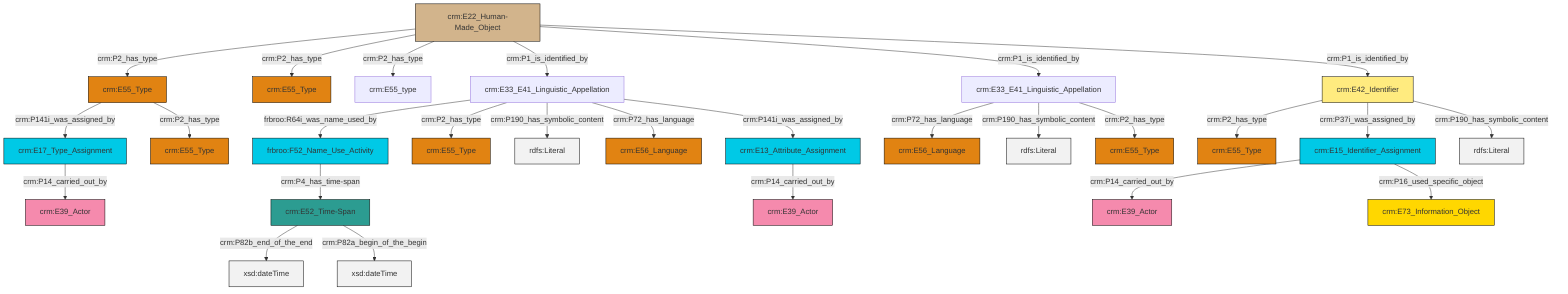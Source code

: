graph TD
classDef Literal fill:#f2f2f2,stroke:#000000;
classDef CRM_Entity fill:#FFFFFF,stroke:#000000;
classDef Temporal_Entity fill:#00C9E6, stroke:#000000;
classDef Type fill:#E18312, stroke:#000000;
classDef Time-Span fill:#2C9C91, stroke:#000000;
classDef Appellation fill:#FFEB7F, stroke:#000000;
classDef Place fill:#008836, stroke:#000000;
classDef Persistent_Item fill:#B266B2, stroke:#000000;
classDef Conceptual_Object fill:#FFD700, stroke:#000000;
classDef Physical_Thing fill:#D2B48C, stroke:#000000;
classDef Actor fill:#f58aad, stroke:#000000;
classDef PC_Classes fill:#4ce600, stroke:#000000;
classDef Multi fill:#cccccc,stroke:#000000;

2["crm:E42_Identifier"]:::Appellation -->|crm:P2_has_type| 3["crm:E55_Type"]:::Type
6["frbroo:F52_Name_Use_Activity"]:::Temporal_Entity -->|crm:P4_has_time-span| 7["crm:E52_Time-Span"]:::Time-Span
8["crm:E33_E41_Linguistic_Appellation"]:::Default -->|frbroo:R64i_was_name_used_by| 6["frbroo:F52_Name_Use_Activity"]:::Temporal_Entity
2["crm:E42_Identifier"]:::Appellation -->|crm:P37i_was_assigned_by| 0["crm:E15_Identifier_Assignment"]:::Temporal_Entity
7["crm:E52_Time-Span"]:::Time-Span -->|crm:P82b_end_of_the_end| 9[xsd:dateTime]:::Literal
8["crm:E33_E41_Linguistic_Appellation"]:::Default -->|crm:P2_has_type| 19["crm:E55_Type"]:::Type
17["crm:E22_Human-Made_Object"]:::Physical_Thing -->|crm:P2_has_type| 20["crm:E55_Type"]:::Type
23["crm:E33_E41_Linguistic_Appellation"]:::Default -->|crm:P72_has_language| 24["crm:E56_Language"]:::Type
23["crm:E33_E41_Linguistic_Appellation"]:::Default -->|crm:P190_has_symbolic_content| 27[rdfs:Literal]:::Literal
0["crm:E15_Identifier_Assignment"]:::Temporal_Entity -->|crm:P14_carried_out_by| 12["crm:E39_Actor"]:::Actor
17["crm:E22_Human-Made_Object"]:::Physical_Thing -->|crm:P2_has_type| 31["crm:E55_Type"]:::Type
14["crm:E13_Attribute_Assignment"]:::Temporal_Entity -->|crm:P14_carried_out_by| 32["crm:E39_Actor"]:::Actor
29["crm:E17_Type_Assignment"]:::Temporal_Entity -->|crm:P14_carried_out_by| 34["crm:E39_Actor"]:::Actor
2["crm:E42_Identifier"]:::Appellation -->|crm:P190_has_symbolic_content| 36[rdfs:Literal]:::Literal
8["crm:E33_E41_Linguistic_Appellation"]:::Default -->|crm:P190_has_symbolic_content| 37[rdfs:Literal]:::Literal
0["crm:E15_Identifier_Assignment"]:::Temporal_Entity -->|crm:P16_used_specific_object| 38["crm:E73_Information_Object"]:::Conceptual_Object
7["crm:E52_Time-Span"]:::Time-Span -->|crm:P82a_begin_of_the_begin| 39[xsd:dateTime]:::Literal
17["crm:E22_Human-Made_Object"]:::Physical_Thing -->|crm:P2_has_type| 4["crm:E55_type"]:::Default
17["crm:E22_Human-Made_Object"]:::Physical_Thing -->|crm:P1_is_identified_by| 8["crm:E33_E41_Linguistic_Appellation"]:::Default
20["crm:E55_Type"]:::Type -->|crm:P141i_was_assigned_by| 29["crm:E17_Type_Assignment"]:::Temporal_Entity
8["crm:E33_E41_Linguistic_Appellation"]:::Default -->|crm:P72_has_language| 42["crm:E56_Language"]:::Type
17["crm:E22_Human-Made_Object"]:::Physical_Thing -->|crm:P1_is_identified_by| 23["crm:E33_E41_Linguistic_Appellation"]:::Default
23["crm:E33_E41_Linguistic_Appellation"]:::Default -->|crm:P2_has_type| 21["crm:E55_Type"]:::Type
20["crm:E55_Type"]:::Type -->|crm:P2_has_type| 10["crm:E55_Type"]:::Type
8["crm:E33_E41_Linguistic_Appellation"]:::Default -->|crm:P141i_was_assigned_by| 14["crm:E13_Attribute_Assignment"]:::Temporal_Entity
17["crm:E22_Human-Made_Object"]:::Physical_Thing -->|crm:P1_is_identified_by| 2["crm:E42_Identifier"]:::Appellation